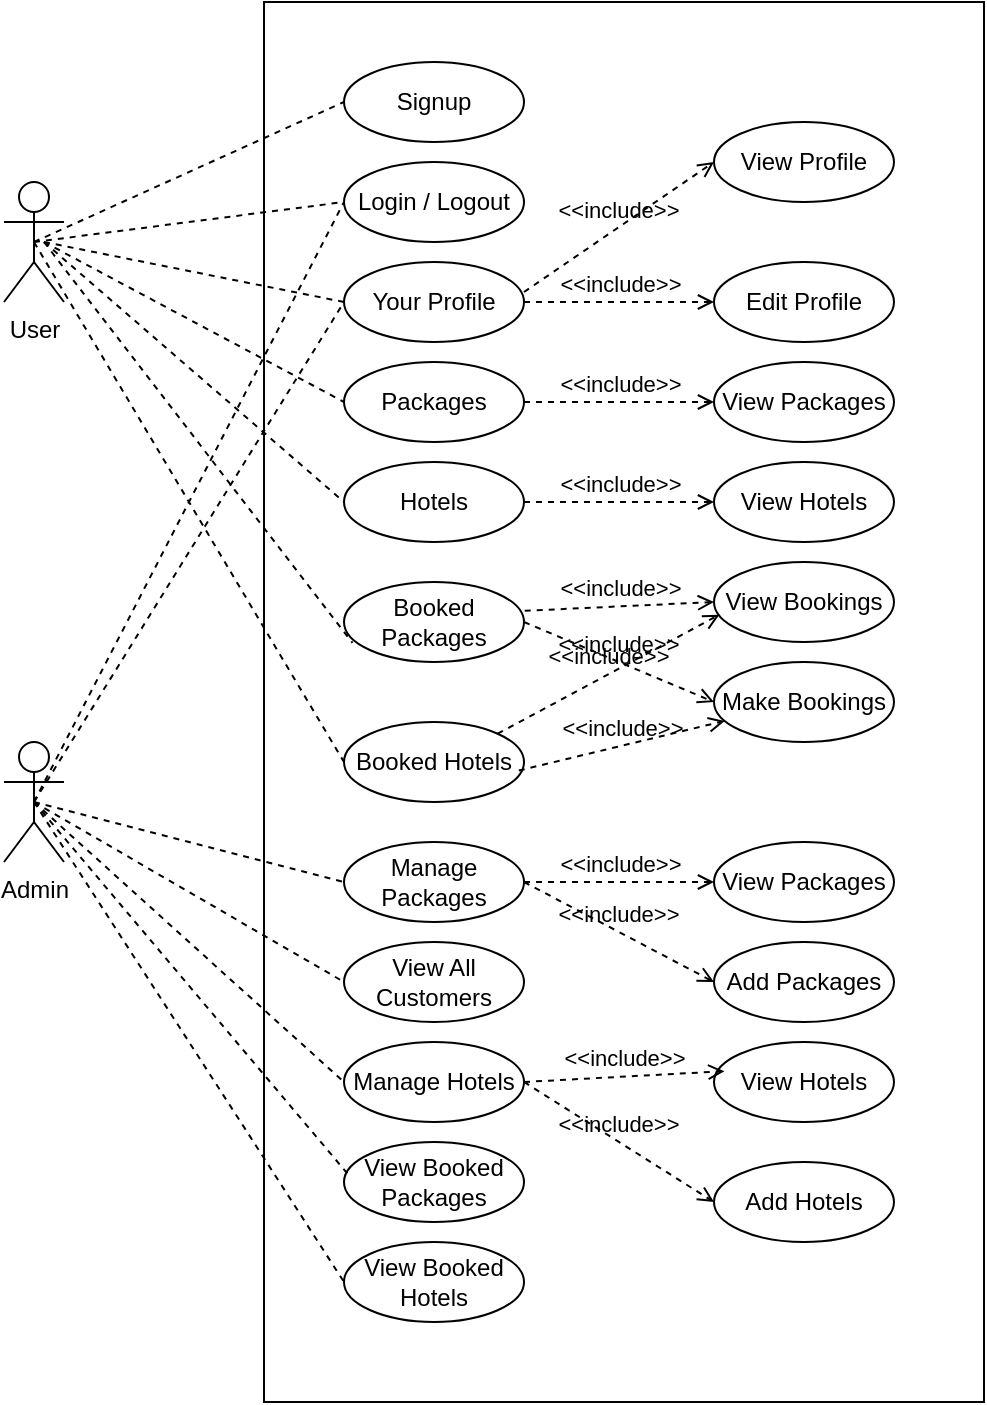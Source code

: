 <mxfile version="22.1.16" type="github">
  <diagram name="Page-1" id="e7e014a7-5840-1c2e-5031-d8a46d1fe8dd">
    <mxGraphModel dx="1337" dy="774" grid="1" gridSize="10" guides="1" tooltips="1" connect="1" arrows="1" fold="1" page="1" pageScale="1" pageWidth="1169" pageHeight="826" background="none" math="0" shadow="0">
      <root>
        <mxCell id="0" />
        <mxCell id="1" parent="0" />
        <mxCell id="uhrMyxD7OXHliUuw1_D5-41" value="User" style="shape=umlActor;verticalLabelPosition=bottom;verticalAlign=top;html=1;outlineConnect=0;" vertex="1" parent="1">
          <mxGeometry x="140" y="190" width="30" height="60" as="geometry" />
        </mxCell>
        <mxCell id="uhrMyxD7OXHliUuw1_D5-42" value="Admin" style="shape=umlActor;verticalLabelPosition=bottom;verticalAlign=top;html=1;outlineConnect=0;" vertex="1" parent="1">
          <mxGeometry x="140" y="470" width="30" height="60" as="geometry" />
        </mxCell>
        <mxCell id="uhrMyxD7OXHliUuw1_D5-46" value="" style="rounded=0;whiteSpace=wrap;html=1;" vertex="1" parent="1">
          <mxGeometry x="270" y="100" width="360" height="700" as="geometry" />
        </mxCell>
        <mxCell id="uhrMyxD7OXHliUuw1_D5-47" value="Signup" style="ellipse;whiteSpace=wrap;html=1;" vertex="1" parent="1">
          <mxGeometry x="310" y="130" width="90" height="40" as="geometry" />
        </mxCell>
        <mxCell id="uhrMyxD7OXHliUuw1_D5-48" value="Login / Logout" style="ellipse;whiteSpace=wrap;html=1;" vertex="1" parent="1">
          <mxGeometry x="310" y="180" width="90" height="40" as="geometry" />
        </mxCell>
        <mxCell id="uhrMyxD7OXHliUuw1_D5-49" value="Your Profile" style="ellipse;whiteSpace=wrap;html=1;" vertex="1" parent="1">
          <mxGeometry x="310" y="230" width="90" height="40" as="geometry" />
        </mxCell>
        <mxCell id="uhrMyxD7OXHliUuw1_D5-50" value="Packages" style="ellipse;whiteSpace=wrap;html=1;" vertex="1" parent="1">
          <mxGeometry x="310" y="280" width="90" height="40" as="geometry" />
        </mxCell>
        <mxCell id="uhrMyxD7OXHliUuw1_D5-51" value="Hotels" style="ellipse;whiteSpace=wrap;html=1;" vertex="1" parent="1">
          <mxGeometry x="310" y="330" width="90" height="40" as="geometry" />
        </mxCell>
        <mxCell id="uhrMyxD7OXHliUuw1_D5-52" value="Booked Packages" style="ellipse;whiteSpace=wrap;html=1;" vertex="1" parent="1">
          <mxGeometry x="310" y="390" width="90" height="40" as="geometry" />
        </mxCell>
        <mxCell id="uhrMyxD7OXHliUuw1_D5-53" value="Booked Hotels" style="ellipse;whiteSpace=wrap;html=1;" vertex="1" parent="1">
          <mxGeometry x="310" y="460" width="90" height="40" as="geometry" />
        </mxCell>
        <mxCell id="uhrMyxD7OXHliUuw1_D5-58" value="Edit Profile" style="ellipse;whiteSpace=wrap;html=1;" vertex="1" parent="1">
          <mxGeometry x="495" y="230" width="90" height="40" as="geometry" />
        </mxCell>
        <mxCell id="uhrMyxD7OXHliUuw1_D5-59" value="View Profile" style="ellipse;whiteSpace=wrap;html=1;" vertex="1" parent="1">
          <mxGeometry x="495" y="160" width="90" height="40" as="geometry" />
        </mxCell>
        <mxCell id="uhrMyxD7OXHliUuw1_D5-61" value="&amp;lt;&amp;lt;include&amp;gt;&amp;gt;" style="html=1;verticalAlign=bottom;labelBackgroundColor=none;endArrow=open;endFill=0;dashed=1;rounded=0;entryX=0;entryY=0.5;entryDx=0;entryDy=0;" edge="1" parent="1" target="uhrMyxD7OXHliUuw1_D5-59">
          <mxGeometry width="160" relative="1" as="geometry">
            <mxPoint x="400" y="245" as="sourcePoint" />
            <mxPoint x="560" y="245" as="targetPoint" />
          </mxGeometry>
        </mxCell>
        <mxCell id="uhrMyxD7OXHliUuw1_D5-62" value="&amp;lt;&amp;lt;include&amp;gt;&amp;gt;" style="html=1;verticalAlign=bottom;labelBackgroundColor=none;endArrow=open;endFill=0;dashed=1;rounded=0;entryX=0;entryY=0.5;entryDx=0;entryDy=0;exitX=1;exitY=0.5;exitDx=0;exitDy=0;" edge="1" parent="1" source="uhrMyxD7OXHliUuw1_D5-49" target="uhrMyxD7OXHliUuw1_D5-58">
          <mxGeometry width="160" relative="1" as="geometry">
            <mxPoint x="400" y="240" as="sourcePoint" />
            <mxPoint x="500" y="210" as="targetPoint" />
          </mxGeometry>
        </mxCell>
        <mxCell id="uhrMyxD7OXHliUuw1_D5-63" value="View Packages" style="ellipse;whiteSpace=wrap;html=1;" vertex="1" parent="1">
          <mxGeometry x="495" y="280" width="90" height="40" as="geometry" />
        </mxCell>
        <mxCell id="uhrMyxD7OXHliUuw1_D5-64" value="&amp;lt;&amp;lt;include&amp;gt;&amp;gt;" style="html=1;verticalAlign=bottom;labelBackgroundColor=none;endArrow=open;endFill=0;dashed=1;rounded=0;entryX=0;entryY=0.5;entryDx=0;entryDy=0;exitX=1;exitY=0.5;exitDx=0;exitDy=0;" edge="1" parent="1" source="uhrMyxD7OXHliUuw1_D5-50" target="uhrMyxD7OXHliUuw1_D5-63">
          <mxGeometry width="160" relative="1" as="geometry">
            <mxPoint x="410" y="260" as="sourcePoint" />
            <mxPoint x="505" y="260" as="targetPoint" />
          </mxGeometry>
        </mxCell>
        <mxCell id="uhrMyxD7OXHliUuw1_D5-65" value="View Hotels" style="ellipse;whiteSpace=wrap;html=1;" vertex="1" parent="1">
          <mxGeometry x="495" y="330" width="90" height="40" as="geometry" />
        </mxCell>
        <mxCell id="uhrMyxD7OXHliUuw1_D5-66" value="&amp;lt;&amp;lt;include&amp;gt;&amp;gt;" style="html=1;verticalAlign=bottom;labelBackgroundColor=none;endArrow=open;endFill=0;dashed=1;rounded=0;entryX=0;entryY=0.5;entryDx=0;entryDy=0;exitX=1;exitY=0.5;exitDx=0;exitDy=0;" edge="1" parent="1" source="uhrMyxD7OXHliUuw1_D5-51" target="uhrMyxD7OXHliUuw1_D5-65">
          <mxGeometry width="160" relative="1" as="geometry">
            <mxPoint x="410" y="310" as="sourcePoint" />
            <mxPoint x="505" y="310" as="targetPoint" />
          </mxGeometry>
        </mxCell>
        <mxCell id="uhrMyxD7OXHliUuw1_D5-67" value="View Bookings" style="ellipse;whiteSpace=wrap;html=1;" vertex="1" parent="1">
          <mxGeometry x="495" y="380" width="90" height="40" as="geometry" />
        </mxCell>
        <mxCell id="uhrMyxD7OXHliUuw1_D5-68" value="Make Bookings" style="ellipse;whiteSpace=wrap;html=1;" vertex="1" parent="1">
          <mxGeometry x="495" y="430" width="90" height="40" as="geometry" />
        </mxCell>
        <mxCell id="uhrMyxD7OXHliUuw1_D5-69" value="&amp;lt;&amp;lt;include&amp;gt;&amp;gt;" style="html=1;verticalAlign=bottom;labelBackgroundColor=none;endArrow=open;endFill=0;dashed=1;rounded=0;entryX=0;entryY=0.5;entryDx=0;entryDy=0;exitX=1.004;exitY=0.36;exitDx=0;exitDy=0;exitPerimeter=0;" edge="1" parent="1" source="uhrMyxD7OXHliUuw1_D5-52" target="uhrMyxD7OXHliUuw1_D5-67">
          <mxGeometry width="160" relative="1" as="geometry">
            <mxPoint x="410" y="360" as="sourcePoint" />
            <mxPoint x="505" y="360" as="targetPoint" />
          </mxGeometry>
        </mxCell>
        <mxCell id="uhrMyxD7OXHliUuw1_D5-70" value="&amp;lt;&amp;lt;include&amp;gt;&amp;gt;" style="html=1;verticalAlign=bottom;labelBackgroundColor=none;endArrow=open;endFill=0;dashed=1;rounded=0;entryX=0;entryY=0.5;entryDx=0;entryDy=0;exitX=1;exitY=0.5;exitDx=0;exitDy=0;" edge="1" parent="1" source="uhrMyxD7OXHliUuw1_D5-52" target="uhrMyxD7OXHliUuw1_D5-68">
          <mxGeometry width="160" relative="1" as="geometry">
            <mxPoint x="410" y="424" as="sourcePoint" />
            <mxPoint x="505" y="410" as="targetPoint" />
          </mxGeometry>
        </mxCell>
        <mxCell id="uhrMyxD7OXHliUuw1_D5-73" value="&amp;lt;&amp;lt;include&amp;gt;&amp;gt;" style="html=1;verticalAlign=bottom;labelBackgroundColor=none;endArrow=open;endFill=0;dashed=1;rounded=0;entryX=0.03;entryY=0.659;entryDx=0;entryDy=0;exitX=1;exitY=0;exitDx=0;exitDy=0;entryPerimeter=0;" edge="1" parent="1" source="uhrMyxD7OXHliUuw1_D5-53" target="uhrMyxD7OXHliUuw1_D5-67">
          <mxGeometry width="160" relative="1" as="geometry">
            <mxPoint x="410" y="430" as="sourcePoint" />
            <mxPoint x="495" y="500" as="targetPoint" />
          </mxGeometry>
        </mxCell>
        <mxCell id="uhrMyxD7OXHliUuw1_D5-74" value="&amp;lt;&amp;lt;include&amp;gt;&amp;gt;" style="html=1;verticalAlign=bottom;labelBackgroundColor=none;endArrow=open;endFill=0;dashed=1;rounded=0;exitX=0.971;exitY=0.607;exitDx=0;exitDy=0;exitPerimeter=0;" edge="1" parent="1" source="uhrMyxD7OXHliUuw1_D5-53" target="uhrMyxD7OXHliUuw1_D5-68">
          <mxGeometry width="160" relative="1" as="geometry">
            <mxPoint x="397" y="506" as="sourcePoint" />
            <mxPoint x="503.19" y="539.68" as="targetPoint" />
          </mxGeometry>
        </mxCell>
        <mxCell id="uhrMyxD7OXHliUuw1_D5-75" value="" style="endArrow=none;dashed=1;html=1;rounded=0;exitX=0.5;exitY=0.5;exitDx=0;exitDy=0;exitPerimeter=0;entryX=0;entryY=0.5;entryDx=0;entryDy=0;" edge="1" parent="1" source="uhrMyxD7OXHliUuw1_D5-41" target="uhrMyxD7OXHliUuw1_D5-47">
          <mxGeometry width="50" height="50" relative="1" as="geometry">
            <mxPoint x="540" y="310" as="sourcePoint" />
            <mxPoint x="590" y="260" as="targetPoint" />
          </mxGeometry>
        </mxCell>
        <mxCell id="uhrMyxD7OXHliUuw1_D5-76" value="" style="endArrow=none;dashed=1;html=1;rounded=0;entryX=0;entryY=0.5;entryDx=0;entryDy=0;exitX=0.5;exitY=0.5;exitDx=0;exitDy=0;exitPerimeter=0;" edge="1" parent="1" source="uhrMyxD7OXHliUuw1_D5-41" target="uhrMyxD7OXHliUuw1_D5-48">
          <mxGeometry width="50" height="50" relative="1" as="geometry">
            <mxPoint x="185" y="230" as="sourcePoint" />
            <mxPoint x="320" y="160" as="targetPoint" />
          </mxGeometry>
        </mxCell>
        <mxCell id="uhrMyxD7OXHliUuw1_D5-77" value="" style="endArrow=none;dashed=1;html=1;rounded=0;entryX=0;entryY=0.5;entryDx=0;entryDy=0;" edge="1" parent="1" target="uhrMyxD7OXHliUuw1_D5-49">
          <mxGeometry width="50" height="50" relative="1" as="geometry">
            <mxPoint x="160" y="220" as="sourcePoint" />
            <mxPoint x="320" y="210" as="targetPoint" />
          </mxGeometry>
        </mxCell>
        <mxCell id="uhrMyxD7OXHliUuw1_D5-78" value="" style="endArrow=none;dashed=1;html=1;rounded=0;entryX=0;entryY=0.5;entryDx=0;entryDy=0;" edge="1" parent="1" target="uhrMyxD7OXHliUuw1_D5-50">
          <mxGeometry width="50" height="50" relative="1" as="geometry">
            <mxPoint x="160" y="220" as="sourcePoint" />
            <mxPoint x="320" y="260" as="targetPoint" />
          </mxGeometry>
        </mxCell>
        <mxCell id="uhrMyxD7OXHliUuw1_D5-79" value="" style="endArrow=none;dashed=1;html=1;rounded=0;entryX=0;entryY=0.5;entryDx=0;entryDy=0;" edge="1" parent="1" target="uhrMyxD7OXHliUuw1_D5-51">
          <mxGeometry width="50" height="50" relative="1" as="geometry">
            <mxPoint x="160" y="220" as="sourcePoint" />
            <mxPoint x="320" y="310" as="targetPoint" />
          </mxGeometry>
        </mxCell>
        <mxCell id="uhrMyxD7OXHliUuw1_D5-80" value="" style="endArrow=none;dashed=1;html=1;rounded=0;entryX=0.047;entryY=0.762;entryDx=0;entryDy=0;entryPerimeter=0;" edge="1" parent="1" target="uhrMyxD7OXHliUuw1_D5-52">
          <mxGeometry width="50" height="50" relative="1" as="geometry">
            <mxPoint x="160" y="220" as="sourcePoint" />
            <mxPoint x="320" y="360" as="targetPoint" />
          </mxGeometry>
        </mxCell>
        <mxCell id="uhrMyxD7OXHliUuw1_D5-81" value="" style="endArrow=none;dashed=1;html=1;rounded=0;entryX=0;entryY=0.5;entryDx=0;entryDy=0;exitX=0.5;exitY=0.5;exitDx=0;exitDy=0;exitPerimeter=0;" edge="1" parent="1" source="uhrMyxD7OXHliUuw1_D5-41" target="uhrMyxD7OXHliUuw1_D5-53">
          <mxGeometry width="50" height="50" relative="1" as="geometry">
            <mxPoint x="190" y="230" as="sourcePoint" />
            <mxPoint x="324" y="430" as="targetPoint" />
          </mxGeometry>
        </mxCell>
        <mxCell id="uhrMyxD7OXHliUuw1_D5-85" value="" style="endArrow=none;dashed=1;html=1;rounded=0;exitX=0.5;exitY=0.5;exitDx=0;exitDy=0;exitPerimeter=0;" edge="1" parent="1" source="uhrMyxD7OXHliUuw1_D5-42">
          <mxGeometry width="50" height="50" relative="1" as="geometry">
            <mxPoint x="165" y="230" as="sourcePoint" />
            <mxPoint x="310" y="200" as="targetPoint" />
          </mxGeometry>
        </mxCell>
        <mxCell id="uhrMyxD7OXHliUuw1_D5-86" value="" style="endArrow=none;dashed=1;html=1;rounded=0;entryX=0;entryY=0.5;entryDx=0;entryDy=0;exitX=0.5;exitY=0.5;exitDx=0;exitDy=0;exitPerimeter=0;" edge="1" parent="1" source="uhrMyxD7OXHliUuw1_D5-42" target="uhrMyxD7OXHliUuw1_D5-49">
          <mxGeometry width="50" height="50" relative="1" as="geometry">
            <mxPoint x="160" y="470" as="sourcePoint" />
            <mxPoint x="320" y="210" as="targetPoint" />
          </mxGeometry>
        </mxCell>
        <mxCell id="uhrMyxD7OXHliUuw1_D5-87" value="Manage Packages" style="ellipse;whiteSpace=wrap;html=1;" vertex="1" parent="1">
          <mxGeometry x="310" y="520" width="90" height="40" as="geometry" />
        </mxCell>
        <mxCell id="uhrMyxD7OXHliUuw1_D5-88" value="Manage Hotels" style="ellipse;whiteSpace=wrap;html=1;" vertex="1" parent="1">
          <mxGeometry x="310" y="620" width="90" height="40" as="geometry" />
        </mxCell>
        <mxCell id="uhrMyxD7OXHliUuw1_D5-89" value="View All Customers" style="ellipse;whiteSpace=wrap;html=1;" vertex="1" parent="1">
          <mxGeometry x="310" y="570" width="90" height="40" as="geometry" />
        </mxCell>
        <mxCell id="uhrMyxD7OXHliUuw1_D5-90" value="View Booked Packages" style="ellipse;whiteSpace=wrap;html=1;" vertex="1" parent="1">
          <mxGeometry x="310" y="670" width="90" height="40" as="geometry" />
        </mxCell>
        <mxCell id="uhrMyxD7OXHliUuw1_D5-91" value="View Booked Hotels" style="ellipse;whiteSpace=wrap;html=1;" vertex="1" parent="1">
          <mxGeometry x="310" y="720" width="90" height="40" as="geometry" />
        </mxCell>
        <mxCell id="uhrMyxD7OXHliUuw1_D5-92" value="View Packages" style="ellipse;whiteSpace=wrap;html=1;" vertex="1" parent="1">
          <mxGeometry x="495" y="520" width="90" height="40" as="geometry" />
        </mxCell>
        <mxCell id="uhrMyxD7OXHliUuw1_D5-93" value="Add Packages" style="ellipse;whiteSpace=wrap;html=1;" vertex="1" parent="1">
          <mxGeometry x="495" y="570" width="90" height="40" as="geometry" />
        </mxCell>
        <mxCell id="uhrMyxD7OXHliUuw1_D5-94" value="View Hotels" style="ellipse;whiteSpace=wrap;html=1;" vertex="1" parent="1">
          <mxGeometry x="495" y="620" width="90" height="40" as="geometry" />
        </mxCell>
        <mxCell id="uhrMyxD7OXHliUuw1_D5-95" value="Add Hotels" style="ellipse;whiteSpace=wrap;html=1;" vertex="1" parent="1">
          <mxGeometry x="495" y="680" width="90" height="40" as="geometry" />
        </mxCell>
        <mxCell id="uhrMyxD7OXHliUuw1_D5-99" value="" style="endArrow=none;dashed=1;html=1;rounded=0;entryX=0;entryY=0.5;entryDx=0;entryDy=0;exitX=0.5;exitY=0.5;exitDx=0;exitDy=0;exitPerimeter=0;" edge="1" parent="1" source="uhrMyxD7OXHliUuw1_D5-42" target="uhrMyxD7OXHliUuw1_D5-87">
          <mxGeometry width="50" height="50" relative="1" as="geometry">
            <mxPoint x="160" y="490" as="sourcePoint" />
            <mxPoint x="320" y="260" as="targetPoint" />
          </mxGeometry>
        </mxCell>
        <mxCell id="uhrMyxD7OXHliUuw1_D5-100" value="" style="endArrow=none;dashed=1;html=1;rounded=0;entryX=0;entryY=0.5;entryDx=0;entryDy=0;" edge="1" parent="1" target="uhrMyxD7OXHliUuw1_D5-89">
          <mxGeometry width="50" height="50" relative="1" as="geometry">
            <mxPoint x="155" y="500" as="sourcePoint" />
            <mxPoint x="320" y="550" as="targetPoint" />
          </mxGeometry>
        </mxCell>
        <mxCell id="uhrMyxD7OXHliUuw1_D5-101" value="" style="endArrow=none;dashed=1;html=1;rounded=0;entryX=0;entryY=0.5;entryDx=0;entryDy=0;exitX=0.5;exitY=0.5;exitDx=0;exitDy=0;exitPerimeter=0;" edge="1" parent="1" source="uhrMyxD7OXHliUuw1_D5-42" target="uhrMyxD7OXHliUuw1_D5-88">
          <mxGeometry width="50" height="50" relative="1" as="geometry">
            <mxPoint x="160" y="500" as="sourcePoint" />
            <mxPoint x="320" y="600" as="targetPoint" />
          </mxGeometry>
        </mxCell>
        <mxCell id="uhrMyxD7OXHliUuw1_D5-102" value="" style="endArrow=none;dashed=1;html=1;rounded=0;entryX=0.018;entryY=0.392;entryDx=0;entryDy=0;entryPerimeter=0;" edge="1" parent="1" target="uhrMyxD7OXHliUuw1_D5-90">
          <mxGeometry width="50" height="50" relative="1" as="geometry">
            <mxPoint x="155" y="500" as="sourcePoint" />
            <mxPoint x="320" y="650" as="targetPoint" />
          </mxGeometry>
        </mxCell>
        <mxCell id="uhrMyxD7OXHliUuw1_D5-103" value="" style="endArrow=none;dashed=1;html=1;rounded=0;entryX=0;entryY=0.5;entryDx=0;entryDy=0;exitX=0.5;exitY=0.5;exitDx=0;exitDy=0;exitPerimeter=0;" edge="1" parent="1" source="uhrMyxD7OXHliUuw1_D5-42" target="uhrMyxD7OXHliUuw1_D5-91">
          <mxGeometry width="50" height="50" relative="1" as="geometry">
            <mxPoint x="170" y="510" as="sourcePoint" />
            <mxPoint x="322" y="696" as="targetPoint" />
          </mxGeometry>
        </mxCell>
        <mxCell id="uhrMyxD7OXHliUuw1_D5-104" value="&amp;lt;&amp;lt;include&amp;gt;&amp;gt;" style="html=1;verticalAlign=bottom;labelBackgroundColor=none;endArrow=open;endFill=0;dashed=1;rounded=0;exitX=1;exitY=0.5;exitDx=0;exitDy=0;entryX=0;entryY=0.5;entryDx=0;entryDy=0;" edge="1" parent="1" source="uhrMyxD7OXHliUuw1_D5-87" target="uhrMyxD7OXHliUuw1_D5-92">
          <mxGeometry width="160" relative="1" as="geometry">
            <mxPoint x="407" y="494" as="sourcePoint" />
            <mxPoint x="510" y="469" as="targetPoint" />
          </mxGeometry>
        </mxCell>
        <mxCell id="uhrMyxD7OXHliUuw1_D5-105" value="&amp;lt;&amp;lt;include&amp;gt;&amp;gt;" style="html=1;verticalAlign=bottom;labelBackgroundColor=none;endArrow=open;endFill=0;dashed=1;rounded=0;exitX=1;exitY=0.5;exitDx=0;exitDy=0;entryX=0;entryY=0.5;entryDx=0;entryDy=0;" edge="1" parent="1" source="uhrMyxD7OXHliUuw1_D5-87" target="uhrMyxD7OXHliUuw1_D5-93">
          <mxGeometry width="160" relative="1" as="geometry">
            <mxPoint x="410" y="550" as="sourcePoint" />
            <mxPoint x="505" y="550" as="targetPoint" />
          </mxGeometry>
        </mxCell>
        <mxCell id="uhrMyxD7OXHliUuw1_D5-106" value="&amp;lt;&amp;lt;include&amp;gt;&amp;gt;" style="html=1;verticalAlign=bottom;labelBackgroundColor=none;endArrow=open;endFill=0;dashed=1;rounded=0;exitX=1;exitY=0.5;exitDx=0;exitDy=0;entryX=0.058;entryY=0.365;entryDx=0;entryDy=0;entryPerimeter=0;" edge="1" parent="1" source="uhrMyxD7OXHliUuw1_D5-88" target="uhrMyxD7OXHliUuw1_D5-94">
          <mxGeometry width="160" relative="1" as="geometry">
            <mxPoint x="410" y="550" as="sourcePoint" />
            <mxPoint x="505" y="600" as="targetPoint" />
          </mxGeometry>
        </mxCell>
        <mxCell id="uhrMyxD7OXHliUuw1_D5-107" value="&amp;lt;&amp;lt;include&amp;gt;&amp;gt;" style="html=1;verticalAlign=bottom;labelBackgroundColor=none;endArrow=open;endFill=0;dashed=1;rounded=0;entryX=0;entryY=0.5;entryDx=0;entryDy=0;" edge="1" parent="1" target="uhrMyxD7OXHliUuw1_D5-95">
          <mxGeometry width="160" relative="1" as="geometry">
            <mxPoint x="400" y="640" as="sourcePoint" />
            <mxPoint x="510" y="645" as="targetPoint" />
          </mxGeometry>
        </mxCell>
      </root>
    </mxGraphModel>
  </diagram>
</mxfile>
